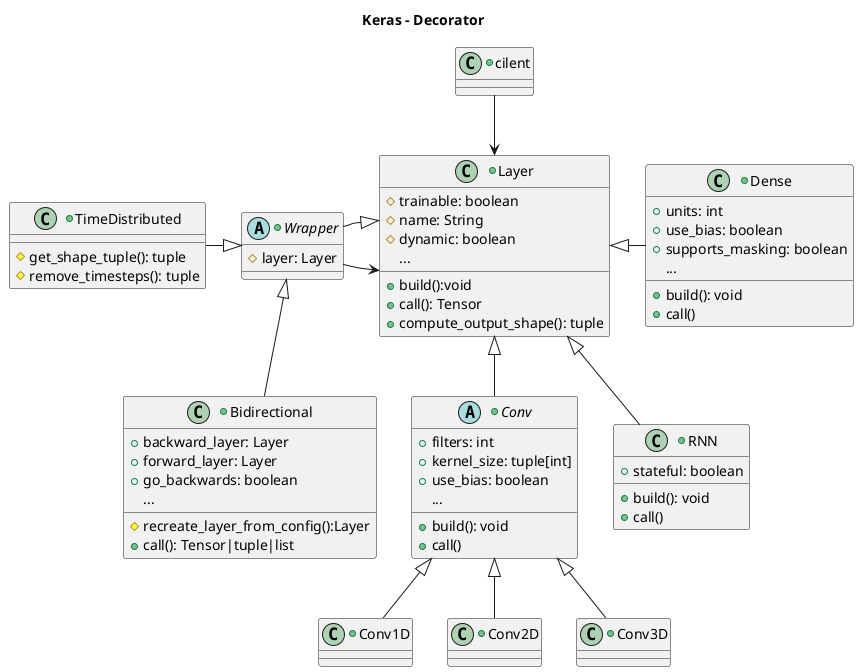 @startuml

title Keras - Decorator
    

+abstract class Wrapper{
    # layer: Layer
    
}

+class Layer{
    # trainable: boolean
    # name: String
    # dynamic: boolean
    ...
    +build():void
    + call(): Tensor
    + compute_output_shape(): tuple
}

+class TimeDistributed {
    # get_shape_tuple(): tuple
    # remove_timesteps(): tuple
}
+class Dense {
    +build(): void
    +call()
    +units: int
    +use_bias: boolean
    +supports_masking: boolean
    ...
}

+class RNN extends Layer {
    +build(): void
    +call()
    +stateful: boolean
}

+abstract class Conv {
    +build(): void
    +call()
    +filters: int
    +kernel_size: tuple[int]
    +use_bias: boolean
    ...
}
+class Conv1D extends Conv{
    
}
+class Conv2D extends Conv{

}
+class Conv3D extends Conv{
    
}
+class Bidirectional extends Wrapper{
    + backward_layer: Layer
    + forward_layer: Layer
    + go_backwards: boolean
    ...
    # recreate_layer_from_config():Layer
    + call(): Tensor|tuple|list
}
+class cilent{

}
cilent -down-> Layer
Wrapper -right-> Layer
Wrapper -right-|> Layer
Conv -up-|> Layer
Dense -left-|> Layer
TimeDistributed -right-|> Wrapper
@enduml
